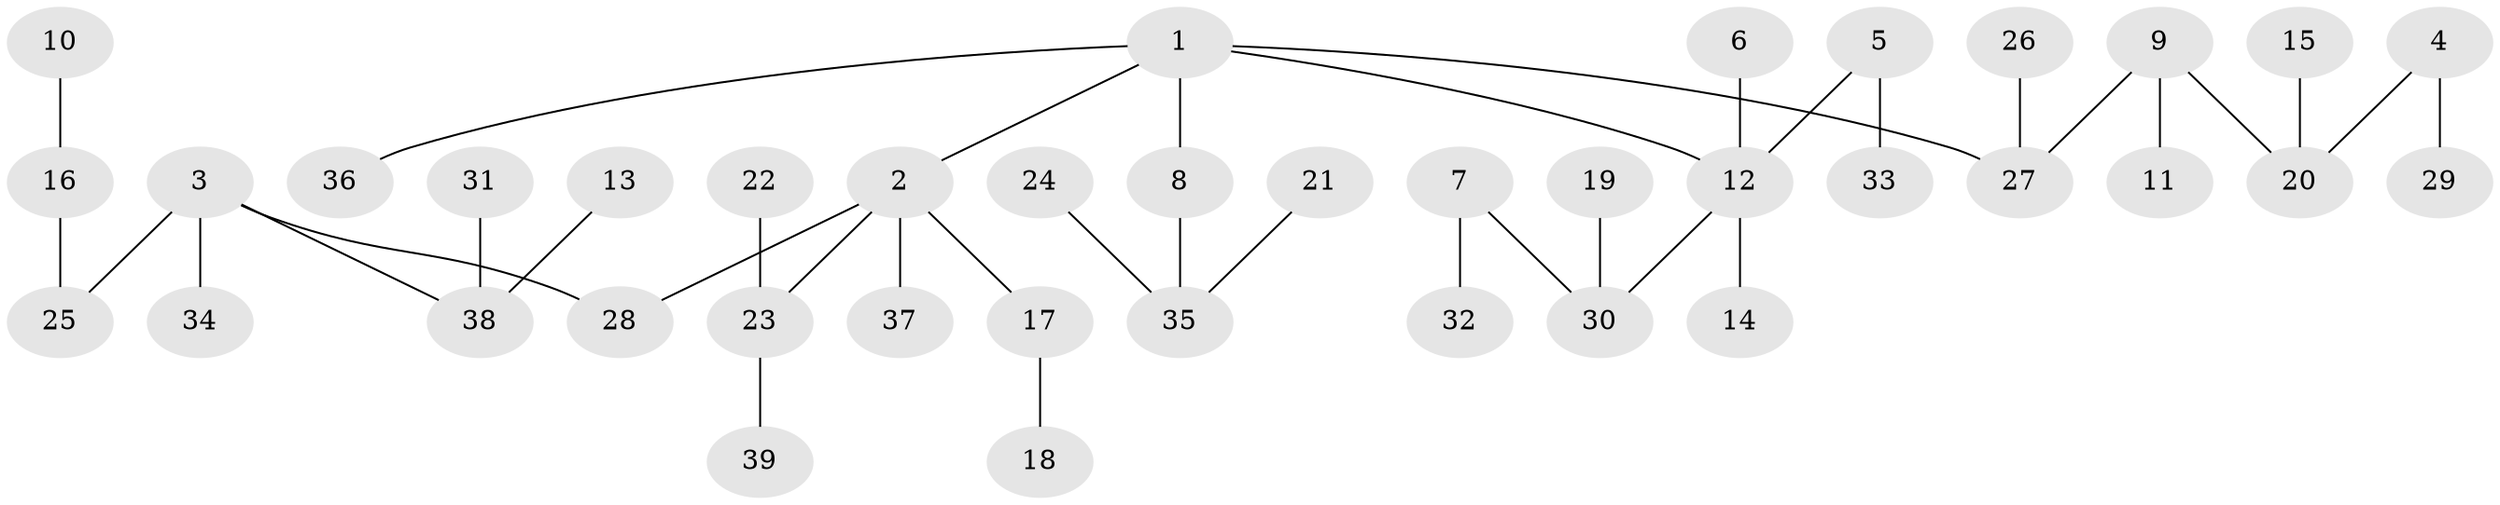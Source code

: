 // original degree distribution, {3: 0.12987012987012986, 4: 0.07792207792207792, 5: 0.03896103896103896, 6: 0.012987012987012988, 2: 0.2597402597402597, 1: 0.4805194805194805}
// Generated by graph-tools (version 1.1) at 2025/02/03/09/25 03:02:30]
// undirected, 39 vertices, 38 edges
graph export_dot {
graph [start="1"]
  node [color=gray90,style=filled];
  1;
  2;
  3;
  4;
  5;
  6;
  7;
  8;
  9;
  10;
  11;
  12;
  13;
  14;
  15;
  16;
  17;
  18;
  19;
  20;
  21;
  22;
  23;
  24;
  25;
  26;
  27;
  28;
  29;
  30;
  31;
  32;
  33;
  34;
  35;
  36;
  37;
  38;
  39;
  1 -- 2 [weight=1.0];
  1 -- 8 [weight=1.0];
  1 -- 12 [weight=1.0];
  1 -- 27 [weight=1.0];
  1 -- 36 [weight=1.0];
  2 -- 17 [weight=1.0];
  2 -- 23 [weight=1.0];
  2 -- 28 [weight=1.0];
  2 -- 37 [weight=1.0];
  3 -- 25 [weight=1.0];
  3 -- 28 [weight=1.0];
  3 -- 34 [weight=1.0];
  3 -- 38 [weight=1.0];
  4 -- 20 [weight=1.0];
  4 -- 29 [weight=1.0];
  5 -- 12 [weight=1.0];
  5 -- 33 [weight=1.0];
  6 -- 12 [weight=1.0];
  7 -- 30 [weight=1.0];
  7 -- 32 [weight=1.0];
  8 -- 35 [weight=1.0];
  9 -- 11 [weight=1.0];
  9 -- 20 [weight=1.0];
  9 -- 27 [weight=1.0];
  10 -- 16 [weight=1.0];
  12 -- 14 [weight=1.0];
  12 -- 30 [weight=1.0];
  13 -- 38 [weight=1.0];
  15 -- 20 [weight=1.0];
  16 -- 25 [weight=1.0];
  17 -- 18 [weight=1.0];
  19 -- 30 [weight=1.0];
  21 -- 35 [weight=1.0];
  22 -- 23 [weight=1.0];
  23 -- 39 [weight=1.0];
  24 -- 35 [weight=1.0];
  26 -- 27 [weight=1.0];
  31 -- 38 [weight=1.0];
}
